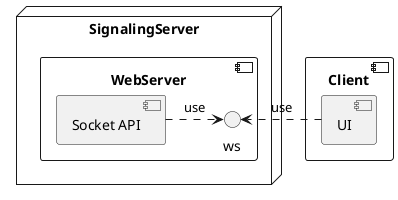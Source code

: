 @startuml Component&Diployment
node SignalingServer{
  component "WebServer"{
    [Socket API] .> ws : use
  }
}

component "Client"{
  [UI] .right.> ws: use
}

@enduml